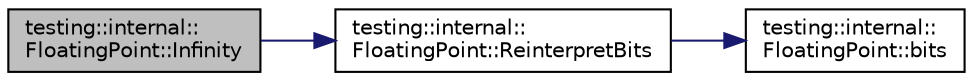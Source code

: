 digraph "testing::internal::FloatingPoint::Infinity"
{
 // LATEX_PDF_SIZE
  bgcolor="transparent";
  edge [fontname="Helvetica",fontsize="10",labelfontname="Helvetica",labelfontsize="10"];
  node [fontname="Helvetica",fontsize="10",shape=record];
  rankdir="LR";
  Node1 [label="testing::internal::\lFloatingPoint::Infinity",height=0.2,width=0.4,color="black", fillcolor="grey75", style="filled", fontcolor="black",tooltip=" "];
  Node1 -> Node2 [color="midnightblue",fontsize="10",style="solid",fontname="Helvetica"];
  Node2 [label="testing::internal::\lFloatingPoint::ReinterpretBits",height=0.2,width=0.4,color="black",URL="$classtesting_1_1internal_1_1FloatingPoint.html#ac551f793522e54fbd8a25acb79eac5b1",tooltip=" "];
  Node2 -> Node3 [color="midnightblue",fontsize="10",style="solid",fontname="Helvetica"];
  Node3 [label="testing::internal::\lFloatingPoint::bits",height=0.2,width=0.4,color="black",URL="$classtesting_1_1internal_1_1FloatingPoint.html#aab053be914bdc9e507c0db89740c318c",tooltip=" "];
}
